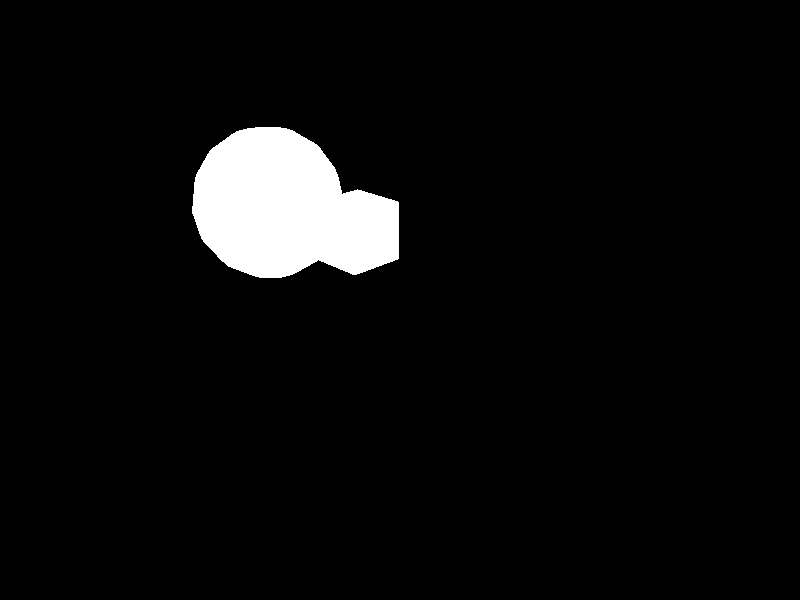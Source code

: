 // spherecube.pov: Exported from Wings 3D 1.2 

#include "rad_def.inc"

global_settings{
	 assumed_gamma 2.200000
	 max_trace_level 5
	 ambient_light rgb <0.000000, 0.000000, 0.000000>
}
background { rgb <0.000000, 0.000000, 0.000000> }
#declare camera_location = <-5.126851, 3.380946, 5.126851>;
camera{
	 perspective
	 location camera_location
	 right (320 / 240) * x
	 up y
	 angle 57.822402
	 sky <0.298836, 0.906308, -0.298836>
	 look_at <0.000000, 0.000000, 0.000000>
}
light_source {
	 <-5.236851, 3.380946, 6.120851>
	 color rgb <0.700000, 0.700000, 0.700000>
	 fade_distance 1.000000
	 fade_power 0.000000
	 media_interaction on
	 media_attenuation off
	 parallel
	 point_at <0.000000, 0.000000, 0.000000>
}
#declare wm_default = texture{
	 pigment{
		 color rgbf <1.000000, 1.000000, 1.000000, 0.000000>
	 }
	 finish {
		 ambient rgb <0.000000, 0.000000, 0.000000>
		 diffuse 0.700000
		 brilliance 1.000000
		 metallic 0.000000
		 specular 1.000000
		 roughness 0.010000
	 }
}
#declare wo_0_cube2 = mesh2{
	 vertex_vectors { 8, <2.453778, -0.420000, -0.758667>, <2.453778, 0.420000, -0.758667>, <1.613778, 0.420000, -0.758667>, <1.613778, -0.420000, -0.758667>, <2.453778, -0.420000, -1.598667>, <2.453778, 0.420000, -1.598667>, <1.613778, 0.420000, -1.598667>, <1.613778, -0.420000, -1.598667>}
	 //#local average_center = <2.033778, 0.000000, -1.178667>;
	 normal_vectors { 8, <-0.666667, 0.333333, -0.666667>, <-0.408248, -0.816497, -0.408248>, <0.666667, -0.333333, -0.666667>, <0.408248, 0.816497, -0.408248>, <-0.408248, 0.816497, 0.408248>, <-0.666667, -0.333333, 0.666667>, <0.408248, -0.816497, 0.408248>, <0.666667, 0.333333, 0.666667>}
	 uv_vectors { 0}
	 texture_list { 1, texture{wm_default}}
	 face_indices { 12, <0, 3, 2>, 0, <2, 1, 0>, 0, <3, 7, 2>, 0, <7, 6, 2>, 0, <0, 4, 3>, 0, <4, 7, 3>, 0, <2, 6, 1>, 0, <6, 5, 1>, 0, <5, 6, 7>, 0, <5, 7, 4>, 0, 
			<1, 5, 0>, 0, <5, 4, 0>, 0}
	 normal_indices { 12, <0, 3, 2>, <2, 1, 0>, <3, 7, 2>, <7, 6, 2>, <0, 4, 3>, <4, 7, 3>, <2, 6, 1>, <6, 5, 1>, <5, 6, 7>, <5, 7, 4>, 
			<1, 5, 0>, <5, 4, 0>}
	 uv_indices { 12, <0, 0, 0>, <0, 0, 0>, <0, 0, 0>, <0, 0, 0>, <0, 0, 0>, <0, 0, 0>, <0, 0, 0>, <0, 0, 0>, <0, 0, 0>, <0, 0, 0>, 
			<0, 0, 0>, <0, 0, 0>}
}
object{ wo_0_cube2
	 interior {
		 ior 1.000000
	 }
}
#declare wo_1_sphere1 = mesh2{
	 vertex_vectors { 114, <2.250667, 1.413755, -0.182493>, <2.279797, 1.413755, -0.036046>, <2.362752, 1.413755, 0.088105>, <2.486904, 1.413755, 0.171060>, <2.633350, 1.413755, 0.200190>, <2.779797, 1.413755, 0.171060>, <2.903948, 1.413755, 0.088105>, <2.986904, 1.413755, -0.036046>, <3.016034, 1.413755, -0.182493>, <2.986904, 1.413755, -0.328940>, 
			<2.903948, 1.413755, -0.453091>, <2.779797, 1.413755, -0.536046>, <2.633350, 1.413755, -0.565176>, <2.486904, 1.413755, -0.536046>, <2.362752, 1.413755, -0.453091>, <2.279797, 1.413755, -0.328940>, <1.926244, 1.196982, -0.182493>, <1.980069, 1.196982, 0.088105>, <2.133350, 1.196982, 0.317507>, <2.362752, 1.196982, 0.470788>, <2.633350, 1.196982, 0.524614>, 
			<2.903948, 1.196982, 0.470788>, <3.133350, 1.196982, 0.317507>, <3.286632, 1.196982, 0.088105>, <3.340457, 1.196982, -0.182493>, <3.286632, 1.196982, -0.453091>, <3.133350, 1.196982, -0.682493>, <2.903948, 1.196982, -0.835775>, <2.633350, 1.196982, -0.889600>, <2.362752, 1.196982, -0.835775>, <2.133350, 1.196982, -0.682493>, <1.980069, 1.196982, -0.453091>, 
			<1.709471, 0.872559, -0.182493>, <1.779797, 0.872559, 0.171060>, <1.980069, 0.872559, 0.470788>, <2.279797, 0.872559, 0.671060>, <2.633350, 0.872559, 0.741386>, <2.986904, 0.872559, 0.671060>, <3.286632, 0.872559, 0.470788>, <3.486904, 0.872559, 0.171060>, <3.557230, 0.872559, -0.182493>, <3.486904, 0.872559, -0.536046>, <3.286632, 0.872559, -0.835775>, 
			<2.986904, 0.872559, -1.036046>, <2.633350, 0.872559, -1.106373>, <2.279797, 0.872559, -1.036046>, <1.980069, 0.872559, -0.835775>, <1.779797, 0.872559, -0.536046>, <1.633350, 0.489875, -0.182493>, <1.709471, 0.489875, 0.200190>, <1.926244, 0.489875, 0.524614>, <2.250667, 0.489875, 0.741386>, <2.633350, 0.489875, 0.817507>, <3.016034, 0.489875, 0.741386>, 
			<3.340457, 0.489875, 0.524614>, <3.557230, 0.489875, 0.200190>, <3.633350, 0.489875, -0.182493>, <3.557230, 0.489875, -0.565176>, <3.340457, 0.489875, -0.889600>, <3.016034, 0.489875, -1.106373>, <2.633350, 0.489875, -1.182493>, <2.250667, 0.489875, -1.106373>, <1.926244, 0.489875, -0.889600>, <1.709471, 0.489875, -0.565176>, <1.709471, 0.107192, -0.182493>, 
			<1.779797, 0.107192, 0.171060>, <1.980069, 0.107192, 0.470788>, <2.279797, 0.107192, 0.671060>, <2.633350, 0.107192, 0.741386>, <2.986904, 0.107192, 0.671060>, <3.286632, 0.107192, 0.470788>, <3.486904, 0.107192, 0.171060>, <3.557230, 0.107192, -0.182493>, <3.486904, 0.107192, -0.536046>, <3.286632, 0.107192, -0.835775>, <2.986904, 0.107192, -1.036046>, 
			<2.633350, 0.107192, -1.106373>, <2.279797, 0.107192, -1.036046>, <1.980069, 0.107192, -0.835775>, <1.779797, 0.107192, -0.536046>, <1.926244, -0.217232, -0.182493>, <1.980069, -0.217232, 0.088105>, <2.133350, -0.217232, 0.317507>, <2.362752, -0.217232, 0.470788>, <2.633350, -0.217232, 0.524614>, <2.903948, -0.217232, 0.470788>, <3.133350, -0.217232, 0.317507>, 
			<3.286632, -0.217232, 0.088105>, <3.340457, -0.217232, -0.182493>, <3.286632, -0.217232, -0.453091>, <3.133350, -0.217232, -0.682493>, <2.903948, -0.217232, -0.835775>, <2.633350, -0.217232, -0.889600>, <2.362752, -0.217232, -0.835775>, <2.133350, -0.217232, -0.682493>, <1.980069, -0.217232, -0.453091>, <2.250667, -0.434004, -0.182493>, <2.279797, -0.434004, -0.036046>, 
			<2.362752, -0.434004, 0.088105>, <2.486904, -0.434004, 0.171060>, <2.633350, -0.434004, 0.200190>, <2.779797, -0.434004, 0.171060>, <2.903948, -0.434004, 0.088105>, <2.986904, -0.434004, -0.036046>, <3.016034, -0.434004, -0.182493>, <2.986904, -0.434004, -0.328940>, <2.903948, -0.434004, -0.453091>, <2.779797, -0.434004, -0.536046>, <2.633350, -0.434004, -0.565176>, 
			<2.486904, -0.434004, -0.536046>, <2.362752, -0.434004, -0.453091>, <2.279797, -0.434004, -0.328940>, <2.633350, 1.489875, -0.182493>, <2.633350, -0.510125, -0.182493>}
	 //#local average_center = <2.633350, 0.489875, -0.182493>;
	 normal_vectors { 114, <0.418540, -0.907921, -0.022464>, <0.353102, -0.924082, -0.146260>, <0.312929, -0.896745, -0.312929>, <0.139414, -0.907921, -0.395277>, <-0.022464, -0.907921, -0.418540>, <-0.146260, -0.924082, -0.353102>, <-0.312929, -0.896745, -0.312929>, <-0.395277, -0.907921, -0.139414>, <-0.382195, -0.924082, -0.000000>, <-0.395277, -0.907921, 0.139414>, 
			<-0.312929, -0.896745, 0.312929>, <-0.146260, -0.924082, 0.353102>, <-0.022464, -0.907921, 0.418540>, <0.139414, -0.907921, 0.395277>, <0.312929, -0.896745, 0.312929>, <0.395277, -0.907921, 0.139414>, <0.677747, -0.734948, 0.022578>, <0.642967, -0.727193, -0.240380>, <0.531679, -0.659268, -0.531679>, <0.261932, -0.707599, -0.656274>, <0.022578, -0.734948, -0.677747>, 
			<-0.240380, -0.727193, -0.642967>, <-0.531679, -0.659268, -0.531679>, <-0.656274, -0.707599, -0.261932>, <-0.658285, -0.752769, -0.000000>, <-0.656274, -0.707599, 0.261932>, <-0.531679, -0.659268, 0.531679>, <-0.251915, -0.752769, 0.608176>, <-0.009151, -0.707599, 0.706555>, <0.261932, -0.707599, 0.656274>, <0.531679, -0.659268, 0.531679>, <0.656274, -0.707599, 0.261932>, 
			<0.896335, -0.443376, 0.000000>, <0.853594, -0.356654, -0.379704>, <0.634851, -0.345848, -0.690908>, <0.348957, -0.383155, -0.855231>, <-0.028309, -0.409068, -0.912065>, <-0.409293, -0.382443, -0.828382>, <-0.690908, -0.345848, -0.634851>, <-0.825240, -0.419315, -0.378356>, <-0.912065, -0.409068, -0.028309>, <-0.853594, -0.356654, 0.379704>, <-0.634851, -0.345848, 0.690908>, 
			<-0.322878, -0.409068, 0.853471>, <0.061129, -0.382443, 0.921955>, <0.378356, -0.419315, 0.825240>, <0.669649, -0.321155, 0.669649>, <0.855231, -0.383155, 0.348957>, <0.997809, -0.066159, 0.000000>, <0.937621, 0.039720, -0.345383>, <0.726613, 0.028393, -0.686460>, <0.382683, -0.000000, -0.923880>, <0.000000, 0.000000, -1.000000>, <-0.382683, 0.000000, -0.923880>, 
			<-0.707107, -0.000000, -0.707107>, <-0.934000, -0.028393, -0.356143>, <-0.997809, 0.000000, 0.066159>, <-0.907221, 0.039720, 0.418775>, <-0.734076, -0.039720, 0.677904>, <-0.408607, 0.028393, 0.912269>, <-0.039720, -0.039720, 0.998421>, <0.382683, 0.000000, 0.923880>, <0.734076, 0.039720, 0.677904>, <0.923880, 0.000000, 0.382683>, <0.923682, 0.383160, 0.000000>, 
			<0.828382, 0.382443, -0.409293>, <0.653142, 0.383160, -0.653142>, <0.409293, 0.382443, -0.828382>, <0.028309, 0.409068, -0.912065>, <-0.348957, 0.383155, -0.855231>, <-0.634851, 0.345848, -0.690908>, <-0.828382, 0.382443, -0.409293>, <-0.912065, 0.409068, -0.028309>, <-0.855231, 0.383155, 0.348957>, <-0.669649, 0.321155, 0.669649>, <-0.378356, 0.419315, 0.825240>, 
			<0.000000, 0.383160, 0.923682>, <0.378356, 0.419315, 0.825240>, <0.634851, 0.345848, 0.690908>, <0.828382, 0.382443, 0.409293>, <0.677747, 0.734948, 0.022578>, <0.642967, 0.727193, -0.240380>, <0.531679, 0.659268, -0.531679>, <0.261932, 0.707599, -0.656274>, <0.022578, 0.734948, -0.677747>, <-0.240380, 0.727193, -0.642967>, <-0.531679, 0.659268, -0.531679>, 
			<-0.656274, 0.707599, -0.261932>, <-0.658285, 0.752769, -0.000000>, <-0.656274, 0.707599, 0.261932>, <-0.531679, 0.659268, 0.531679>, <-0.240380, 0.727193, 0.642967>, <0.022578, 0.734948, 0.677747>, <0.261932, 0.707599, 0.656274>, <0.531679, 0.659268, 0.531679>, <0.656274, 0.707599, 0.261932>, <0.418540, 0.907921, -0.022464>, <0.353102, 0.924082, -0.146260>, 
			<0.312929, 0.896745, -0.312929>, <0.139414, 0.907921, -0.395277>, <-0.022464, 0.907921, -0.418540>, <-0.146260, 0.924082, -0.353102>, <-0.312929, 0.896745, -0.312929>, <-0.395277, 0.907921, -0.139414>, <-0.382195, 0.924082, 0.000000>, <-0.395277, 0.907921, 0.139414>, <-0.312929, 0.896745, 0.312929>, <-0.146260, 0.924082, 0.353102>, <-0.022464, 0.907921, 0.418540>, 
			<0.139414, 0.907921, 0.395277>, <0.312929, 0.896745, 0.312929>, <0.395277, 0.907921, 0.139414>, <-0.000000, -1.000000, -0.000000>, <0.000000, 1.000000, 0.000000>}
	 uv_vectors { 0}
	 texture_list { 1, texture{wm_default}}
	 face_indices { 224, <0, 112, 1>, 0, <1, 112, 2>, 0, <2, 112, 3>, 0, <3, 112, 4>, 0, <4, 112, 5>, 0, <5, 112, 6>, 0, <6, 112, 7>, 0, <7, 112, 8>, 0, <8, 112, 9>, 0, <9, 112, 10>, 0, 
			<10, 112, 11>, 0, <11, 112, 12>, 0, <12, 112, 13>, 0, <13, 112, 14>, 0, <14, 112, 15>, 0, <15, 112, 0>, 0, <97, 113, 96>, 0, <98, 113, 97>, 0, <99, 113, 98>, 0, <100, 113, 99>, 0, <101, 113, 100>, 0, 
			<102, 113, 101>, 0, <103, 113, 102>, 0, <104, 113, 103>, 0, <105, 113, 104>, 0, <106, 113, 105>, 0, <107, 113, 106>, 0, <108, 113, 107>, 0, <109, 113, 108>, 0, <110, 113, 109>, 0, <111, 113, 110>, 0, <96, 113, 111>, 0, 
			<1, 17, 0>, 0, <17, 16, 0>, 0, <2, 18, 17>, 0, <17, 1, 2>, 0, <3, 19, 2>, 0, <19, 18, 2>, 0, <4, 20, 3>, 0, <20, 19, 3>, 0, <5, 21, 4>, 0, <21, 20, 4>, 0, <6, 22, 21>, 0, 
			<21, 5, 6>, 0, <23, 22, 6>, 0, <6, 7, 23>, 0, <24, 23, 7>, 0, <7, 8, 24>, 0, <9, 25, 24>, 0, <9, 24, 8>, 0, <10, 26, 25>, 0, <10, 25, 9>, 0, <27, 26, 10>, 0, <10, 11, 27>, 0, 
			<12, 28, 27>, 0, <12, 27, 11>, 0, <13, 29, 28>, 0, <13, 28, 12>, 0, <14, 30, 29>, 0, <14, 29, 13>, 0, <15, 31, 14>, 0, <31, 30, 14>, 0, <0, 16, 15>, 0, <16, 31, 15>, 0, <17, 33, 32>, 0, 
			<32, 16, 17>, 0, <18, 34, 33>, 0, <33, 17, 18>, 0, <19, 35, 18>, 0, <35, 34, 18>, 0, <20, 36, 19>, 0, <36, 35, 19>, 0, <21, 37, 36>, 0, <36, 20, 21>, 0, <22, 38, 37>, 0, <37, 21, 22>, 0, 
			<39, 38, 22>, 0, <22, 23, 39>, 0, <40, 39, 23>, 0, <23, 24, 40>, 0, <25, 41, 40>, 0, <25, 40, 24>, 0, <26, 42, 41>, 0, <26, 41, 25>, 0, <43, 42, 26>, 0, <26, 27, 43>, 0, <28, 44, 43>, 0, 
			<28, 43, 27>, 0, <29, 45, 44>, 0, <29, 44, 28>, 0, <30, 46, 45>, 0, <30, 45, 29>, 0, <31, 47, 30>, 0, <47, 46, 30>, 0, <16, 32, 31>, 0, <32, 47, 31>, 0, <33, 49, 48>, 0, <48, 32, 33>, 0, 
			<50, 49, 33>, 0, <33, 34, 50>, 0, <51, 50, 34>, 0, <34, 35, 51>, 0, <52, 51, 35>, 0, <35, 36, 52>, 0, <53, 52, 36>, 0, <36, 37, 53>, 0, <54, 53, 37>, 0, <37, 38, 54>, 0, <55, 54, 38>, 0, 
			<38, 39, 55>, 0, <40, 56, 55>, 0, <40, 55, 39>, 0, <41, 57, 56>, 0, <41, 56, 40>, 0, <58, 57, 41>, 0, <41, 42, 58>, 0, <59, 58, 42>, 0, <42, 43, 59>, 0, <60, 59, 43>, 0, <43, 44, 60>, 0, 
			<61, 60, 44>, 0, <44, 45, 61>, 0, <46, 62, 61>, 0, <61, 45, 46>, 0, <63, 62, 46>, 0, <46, 47, 63>, 0, <48, 63, 47>, 0, <47, 32, 48>, 0, <49, 65, 64>, 0, <64, 48, 49>, 0, <50, 66, 65>, 0, 
			<65, 49, 50>, 0, <67, 66, 50>, 0, <50, 51, 67>, 0, <68, 67, 51>, 0, <51, 52, 68>, 0, <69, 68, 52>, 0, <52, 53, 69>, 0, <70, 69, 53>, 0, <53, 54, 70>, 0, <71, 70, 54>, 0, <54, 55, 71>, 0, 
			<72, 71, 55>, 0, <55, 56, 72>, 0, <73, 72, 56>, 0, <56, 57, 73>, 0, <74, 73, 57>, 0, <57, 58, 74>, 0, <59, 75, 74>, 0, <74, 58, 59>, 0, <76, 75, 59>, 0, <59, 60, 76>, 0, <61, 77, 76>, 0, 
			<76, 60, 61>, 0, <78, 77, 61>, 0, <61, 62, 78>, 0, <79, 78, 62>, 0, <62, 63, 79>, 0, <64, 79, 63>, 0, <63, 48, 64>, 0, <65, 81, 64>, 0, <81, 80, 64>, 0, <66, 82, 65>, 0, <82, 81, 65>, 0, 
			<67, 83, 82>, 0, <82, 66, 67>, 0, <68, 84, 83>, 0, <83, 67, 68>, 0, <69, 85, 68>, 0, <85, 84, 68>, 0, <70, 86, 69>, 0, <86, 85, 69>, 0, <71, 87, 86>, 0, <71, 86, 70>, 0, <72, 88, 87>, 0, 
			<72, 87, 71>, 0, <89, 88, 72>, 0, <72, 73, 89>, 0, <90, 89, 73>, 0, <73, 74, 90>, 0, <75, 91, 90>, 0, <75, 90, 74>, 0, <76, 92, 91>, 0, <76, 91, 75>, 0, <93, 92, 76>, 0, <76, 77, 93>, 0, 
			<94, 93, 77>, 0, <77, 78, 94>, 0, <79, 95, 94>, 0, <94, 78, 79>, 0, <64, 80, 95>, 0, <95, 79, 64>, 0, <81, 97, 96>, 0, <96, 80, 81>, 0, <82, 98, 81>, 0, <98, 97, 81>, 0, <83, 99, 98>, 0, 
			<98, 82, 83>, 0, <84, 100, 99>, 0, <99, 83, 84>, 0, <85, 101, 100>, 0, <100, 84, 85>, 0, <86, 102, 85>, 0, <102, 101, 85>, 0, <87, 103, 102>, 0, <87, 102, 86>, 0, <88, 104, 103>, 0, <88, 103, 87>, 0, 
			<105, 104, 88>, 0, <88, 89, 105>, 0, <106, 105, 89>, 0, <89, 90, 106>, 0, <91, 107, 106>, 0, <91, 106, 90>, 0, <108, 107, 91>, 0, <91, 92, 108>, 0, <109, 108, 92>, 0, <92, 93, 109>, 0, <110, 109, 93>, 0, 
			<93, 94, 110>, 0, <95, 111, 110>, 0, <110, 94, 95>, 0, <80, 96, 111>, 0, <111, 95, 80>, 0}
	 normal_indices { 224, <0, 112, 1>, <1, 112, 2>, <2, 112, 3>, <3, 112, 4>, <4, 112, 5>, <5, 112, 6>, <6, 112, 7>, <7, 112, 8>, <8, 112, 9>, <9, 112, 10>, 
			<10, 112, 11>, <11, 112, 12>, <12, 112, 13>, <13, 112, 14>, <14, 112, 15>, <15, 112, 0>, <97, 113, 96>, <98, 113, 97>, <99, 113, 98>, <100, 113, 99>, <101, 113, 100>, 
			<102, 113, 101>, <103, 113, 102>, <104, 113, 103>, <105, 113, 104>, <106, 113, 105>, <107, 113, 106>, <108, 113, 107>, <109, 113, 108>, <110, 113, 109>, <111, 113, 110>, <96, 113, 111>, 
			<1, 17, 0>, <17, 16, 0>, <2, 18, 17>, <17, 1, 2>, <3, 19, 2>, <19, 18, 2>, <4, 20, 3>, <20, 19, 3>, <5, 21, 4>, <21, 20, 4>, <6, 22, 21>, 
			<21, 5, 6>, <23, 22, 6>, <6, 7, 23>, <24, 23, 7>, <7, 8, 24>, <9, 25, 24>, <9, 24, 8>, <10, 26, 25>, <10, 25, 9>, <27, 26, 10>, <10, 11, 27>, 
			<12, 28, 27>, <12, 27, 11>, <13, 29, 28>, <13, 28, 12>, <14, 30, 29>, <14, 29, 13>, <15, 31, 14>, <31, 30, 14>, <0, 16, 15>, <16, 31, 15>, <17, 33, 32>, 
			<32, 16, 17>, <18, 34, 33>, <33, 17, 18>, <19, 35, 18>, <35, 34, 18>, <20, 36, 19>, <36, 35, 19>, <21, 37, 36>, <36, 20, 21>, <22, 38, 37>, <37, 21, 22>, 
			<39, 38, 22>, <22, 23, 39>, <40, 39, 23>, <23, 24, 40>, <25, 41, 40>, <25, 40, 24>, <26, 42, 41>, <26, 41, 25>, <43, 42, 26>, <26, 27, 43>, <28, 44, 43>, 
			<28, 43, 27>, <29, 45, 44>, <29, 44, 28>, <30, 46, 45>, <30, 45, 29>, <31, 47, 30>, <47, 46, 30>, <16, 32, 31>, <32, 47, 31>, <33, 49, 48>, <48, 32, 33>, 
			<50, 49, 33>, <33, 34, 50>, <51, 50, 34>, <34, 35, 51>, <52, 51, 35>, <35, 36, 52>, <53, 52, 36>, <36, 37, 53>, <54, 53, 37>, <37, 38, 54>, <55, 54, 38>, 
			<38, 39, 55>, <40, 56, 55>, <40, 55, 39>, <41, 57, 56>, <41, 56, 40>, <58, 57, 41>, <41, 42, 58>, <59, 58, 42>, <42, 43, 59>, <60, 59, 43>, <43, 44, 60>, 
			<61, 60, 44>, <44, 45, 61>, <46, 62, 61>, <61, 45, 46>, <63, 62, 46>, <46, 47, 63>, <48, 63, 47>, <47, 32, 48>, <49, 65, 64>, <64, 48, 49>, <50, 66, 65>, 
			<65, 49, 50>, <67, 66, 50>, <50, 51, 67>, <68, 67, 51>, <51, 52, 68>, <69, 68, 52>, <52, 53, 69>, <70, 69, 53>, <53, 54, 70>, <71, 70, 54>, <54, 55, 71>, 
			<72, 71, 55>, <55, 56, 72>, <73, 72, 56>, <56, 57, 73>, <74, 73, 57>, <57, 58, 74>, <59, 75, 74>, <74, 58, 59>, <76, 75, 59>, <59, 60, 76>, <61, 77, 76>, 
			<76, 60, 61>, <78, 77, 61>, <61, 62, 78>, <79, 78, 62>, <62, 63, 79>, <64, 79, 63>, <63, 48, 64>, <65, 81, 64>, <81, 80, 64>, <66, 82, 65>, <82, 81, 65>, 
			<67, 83, 82>, <82, 66, 67>, <68, 84, 83>, <83, 67, 68>, <69, 85, 68>, <85, 84, 68>, <70, 86, 69>, <86, 85, 69>, <71, 87, 86>, <71, 86, 70>, <72, 88, 87>, 
			<72, 87, 71>, <89, 88, 72>, <72, 73, 89>, <90, 89, 73>, <73, 74, 90>, <75, 91, 90>, <75, 90, 74>, <76, 92, 91>, <76, 91, 75>, <93, 92, 76>, <76, 77, 93>, 
			<94, 93, 77>, <77, 78, 94>, <79, 95, 94>, <94, 78, 79>, <64, 80, 95>, <95, 79, 64>, <81, 97, 96>, <96, 80, 81>, <82, 98, 81>, <98, 97, 81>, <83, 99, 98>, 
			<98, 82, 83>, <84, 100, 99>, <99, 83, 84>, <85, 101, 100>, <100, 84, 85>, <86, 102, 85>, <102, 101, 85>, <87, 103, 102>, <87, 102, 86>, <88, 104, 103>, <88, 103, 87>, 
			<105, 104, 88>, <88, 89, 105>, <106, 105, 89>, <89, 90, 106>, <91, 107, 106>, <91, 106, 90>, <108, 107, 91>, <91, 92, 108>, <109, 108, 92>, <92, 93, 109>, <110, 109, 93>, 
			<93, 94, 110>, <95, 111, 110>, <110, 94, 95>, <80, 96, 111>, <111, 95, 80>}
	 uv_indices { 224, <0, 0, 0>, <0, 0, 0>, <0, 0, 0>, <0, 0, 0>, <0, 0, 0>, <0, 0, 0>, <0, 0, 0>, <0, 0, 0>, <0, 0, 0>, <0, 0, 0>, 
			<0, 0, 0>, <0, 0, 0>, <0, 0, 0>, <0, 0, 0>, <0, 0, 0>, <0, 0, 0>, <0, 0, 0>, <0, 0, 0>, <0, 0, 0>, <0, 0, 0>, <0, 0, 0>, 
			<0, 0, 0>, <0, 0, 0>, <0, 0, 0>, <0, 0, 0>, <0, 0, 0>, <0, 0, 0>, <0, 0, 0>, <0, 0, 0>, <0, 0, 0>, <0, 0, 0>, <0, 0, 0>, 
			<0, 0, 0>, <0, 0, 0>, <0, 0, 0>, <0, 0, 0>, <0, 0, 0>, <0, 0, 0>, <0, 0, 0>, <0, 0, 0>, <0, 0, 0>, <0, 0, 0>, <0, 0, 0>, 
			<0, 0, 0>, <0, 0, 0>, <0, 0, 0>, <0, 0, 0>, <0, 0, 0>, <0, 0, 0>, <0, 0, 0>, <0, 0, 0>, <0, 0, 0>, <0, 0, 0>, <0, 0, 0>, 
			<0, 0, 0>, <0, 0, 0>, <0, 0, 0>, <0, 0, 0>, <0, 0, 0>, <0, 0, 0>, <0, 0, 0>, <0, 0, 0>, <0, 0, 0>, <0, 0, 0>, <0, 0, 0>, 
			<0, 0, 0>, <0, 0, 0>, <0, 0, 0>, <0, 0, 0>, <0, 0, 0>, <0, 0, 0>, <0, 0, 0>, <0, 0, 0>, <0, 0, 0>, <0, 0, 0>, <0, 0, 0>, 
			<0, 0, 0>, <0, 0, 0>, <0, 0, 0>, <0, 0, 0>, <0, 0, 0>, <0, 0, 0>, <0, 0, 0>, <0, 0, 0>, <0, 0, 0>, <0, 0, 0>, <0, 0, 0>, 
			<0, 0, 0>, <0, 0, 0>, <0, 0, 0>, <0, 0, 0>, <0, 0, 0>, <0, 0, 0>, <0, 0, 0>, <0, 0, 0>, <0, 0, 0>, <0, 0, 0>, <0, 0, 0>, 
			<0, 0, 0>, <0, 0, 0>, <0, 0, 0>, <0, 0, 0>, <0, 0, 0>, <0, 0, 0>, <0, 0, 0>, <0, 0, 0>, <0, 0, 0>, <0, 0, 0>, <0, 0, 0>, 
			<0, 0, 0>, <0, 0, 0>, <0, 0, 0>, <0, 0, 0>, <0, 0, 0>, <0, 0, 0>, <0, 0, 0>, <0, 0, 0>, <0, 0, 0>, <0, 0, 0>, <0, 0, 0>, 
			<0, 0, 0>, <0, 0, 0>, <0, 0, 0>, <0, 0, 0>, <0, 0, 0>, <0, 0, 0>, <0, 0, 0>, <0, 0, 0>, <0, 0, 0>, <0, 0, 0>, <0, 0, 0>, 
			<0, 0, 0>, <0, 0, 0>, <0, 0, 0>, <0, 0, 0>, <0, 0, 0>, <0, 0, 0>, <0, 0, 0>, <0, 0, 0>, <0, 0, 0>, <0, 0, 0>, <0, 0, 0>, 
			<0, 0, 0>, <0, 0, 0>, <0, 0, 0>, <0, 0, 0>, <0, 0, 0>, <0, 0, 0>, <0, 0, 0>, <0, 0, 0>, <0, 0, 0>, <0, 0, 0>, <0, 0, 0>, 
			<0, 0, 0>, <0, 0, 0>, <0, 0, 0>, <0, 0, 0>, <0, 0, 0>, <0, 0, 0>, <0, 0, 0>, <0, 0, 0>, <0, 0, 0>, <0, 0, 0>, <0, 0, 0>, 
			<0, 0, 0>, <0, 0, 0>, <0, 0, 0>, <0, 0, 0>, <0, 0, 0>, <0, 0, 0>, <0, 0, 0>, <0, 0, 0>, <0, 0, 0>, <0, 0, 0>, <0, 0, 0>, 
			<0, 0, 0>, <0, 0, 0>, <0, 0, 0>, <0, 0, 0>, <0, 0, 0>, <0, 0, 0>, <0, 0, 0>, <0, 0, 0>, <0, 0, 0>, <0, 0, 0>, <0, 0, 0>, 
			<0, 0, 0>, <0, 0, 0>, <0, 0, 0>, <0, 0, 0>, <0, 0, 0>, <0, 0, 0>, <0, 0, 0>, <0, 0, 0>, <0, 0, 0>, <0, 0, 0>, <0, 0, 0>, 
			<0, 0, 0>, <0, 0, 0>, <0, 0, 0>, <0, 0, 0>, <0, 0, 0>, <0, 0, 0>, <0, 0, 0>, <0, 0, 0>, <0, 0, 0>, <0, 0, 0>, <0, 0, 0>, 
			<0, 0, 0>, <0, 0, 0>, <0, 0, 0>, <0, 0, 0>, <0, 0, 0>, <0, 0, 0>, <0, 0, 0>, <0, 0, 0>, <0, 0, 0>, <0, 0, 0>, <0, 0, 0>, 
			<0, 0, 0>, <0, 0, 0>, <0, 0, 0>, <0, 0, 0>, <0, 0, 0>}
}
object{ wo_1_sphere1
	 interior {
		 ior 1.000000
	 }
}

